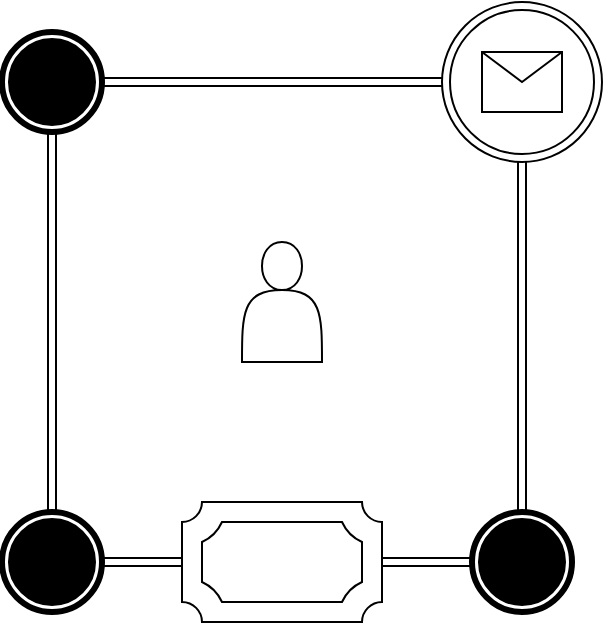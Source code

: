 <mxfile version="12.4.2" type="device" pages="1"><diagram id="oUC5sVRlhHt67cUjNg0d" name="Page-1"><mxGraphModel dx="2005" dy="641" grid="1" gridSize="10" guides="1" tooltips="1" connect="1" arrows="1" fold="1" page="1" pageScale="1" pageWidth="827" pageHeight="1169" math="0" shadow="0"><root><mxCell id="0"/><mxCell id="1" parent="0"/><mxCell id="9DXYcmGcPhUHA9p1SaTc-93" value="" style="shape=mxgraph.bpmn.shape;html=1;verticalLabelPosition=bottom;labelBackgroundColor=#ffffff;verticalAlign=top;align=center;perimeter=ellipsePerimeter;outlineConnect=0;outline=end;symbol=terminate;" vertex="1" parent="1"><mxGeometry x="-325" y="675" width="50" height="50" as="geometry"/></mxCell><mxCell id="9DXYcmGcPhUHA9p1SaTc-94" value="" style="shape=mxgraph.bpmn.shape;html=1;verticalLabelPosition=bottom;labelBackgroundColor=#ffffff;verticalAlign=top;align=center;perimeter=ellipsePerimeter;outlineConnect=0;outline=end;symbol=terminate;" vertex="1" parent="1"><mxGeometry x="-560" y="675" width="50" height="50" as="geometry"/></mxCell><mxCell id="9DXYcmGcPhUHA9p1SaTc-95" value="" style="verticalLabelPosition=bottom;verticalAlign=top;html=1;shape=mxgraph.basic.plaque_frame;dx=10;" vertex="1" parent="1"><mxGeometry x="-470" y="670" width="100" height="60" as="geometry"/></mxCell><mxCell id="9DXYcmGcPhUHA9p1SaTc-96" value="" style="shape=mxgraph.bpmn.shape;html=1;verticalLabelPosition=bottom;labelBackgroundColor=#ffffff;verticalAlign=top;align=center;perimeter=ellipsePerimeter;outlineConnect=0;outline=end;symbol=terminate;" vertex="1" parent="1"><mxGeometry x="-560" y="435" width="50" height="50" as="geometry"/></mxCell><mxCell id="9DXYcmGcPhUHA9p1SaTc-97" value="" style="shape=link;html=1;entryX=0;entryY=0.5;entryDx=0;entryDy=0;entryPerimeter=0;exitX=1;exitY=0.5;exitDx=0;exitDy=0;" edge="1" parent="1" source="9DXYcmGcPhUHA9p1SaTc-94" target="9DXYcmGcPhUHA9p1SaTc-95"><mxGeometry width="50" height="50" relative="1" as="geometry"><mxPoint x="-710" y="930" as="sourcePoint"/><mxPoint x="-660" y="880" as="targetPoint"/></mxGeometry></mxCell><mxCell id="9DXYcmGcPhUHA9p1SaTc-98" value="" style="shape=link;html=1;entryX=0.5;entryY=1;entryDx=0;entryDy=0;" edge="1" parent="1" source="9DXYcmGcPhUHA9p1SaTc-94" target="9DXYcmGcPhUHA9p1SaTc-96"><mxGeometry width="50" height="50" relative="1" as="geometry"><mxPoint x="-710" y="930" as="sourcePoint"/><mxPoint x="-660" y="880" as="targetPoint"/></mxGeometry></mxCell><mxCell id="9DXYcmGcPhUHA9p1SaTc-99" value="" style="shape=link;html=1;exitX=1;exitY=0.5;exitDx=0;exitDy=0;entryX=0;entryY=0.5;entryDx=0;entryDy=0;" edge="1" parent="1" source="9DXYcmGcPhUHA9p1SaTc-96" target="9DXYcmGcPhUHA9p1SaTc-114"><mxGeometry width="50" height="50" relative="1" as="geometry"><mxPoint x="-710" y="930" as="sourcePoint"/><mxPoint x="-350" y="460" as="targetPoint"/></mxGeometry></mxCell><mxCell id="9DXYcmGcPhUHA9p1SaTc-100" value="" style="shape=link;html=1;entryX=1;entryY=0.5;entryDx=0;entryDy=0;entryPerimeter=0;exitX=0;exitY=0.5;exitDx=0;exitDy=0;" edge="1" parent="1" source="9DXYcmGcPhUHA9p1SaTc-93" target="9DXYcmGcPhUHA9p1SaTc-95"><mxGeometry width="50" height="50" relative="1" as="geometry"><mxPoint x="-710" y="930" as="sourcePoint"/><mxPoint x="-660" y="880" as="targetPoint"/></mxGeometry></mxCell><mxCell id="9DXYcmGcPhUHA9p1SaTc-101" value="" style="shape=link;html=1;entryX=0.5;entryY=0;entryDx=0;entryDy=0;exitX=0.5;exitY=1;exitDx=0;exitDy=0;" edge="1" parent="1" source="9DXYcmGcPhUHA9p1SaTc-114" target="9DXYcmGcPhUHA9p1SaTc-93"><mxGeometry width="50" height="50" relative="1" as="geometry"><mxPoint x="-300" y="510" as="sourcePoint"/><mxPoint x="-240" y="650" as="targetPoint"/></mxGeometry></mxCell><mxCell id="9DXYcmGcPhUHA9p1SaTc-102" value="" style="shape=actor;whiteSpace=wrap;html=1;" vertex="1" parent="1"><mxGeometry x="-440" y="540" width="40" height="60" as="geometry"/></mxCell><mxCell id="9DXYcmGcPhUHA9p1SaTc-114" value="" style="ellipse;shape=doubleEllipse;whiteSpace=wrap;html=1;aspect=fixed;" vertex="1" parent="1"><mxGeometry x="-340" y="420" width="80" height="80" as="geometry"/></mxCell><mxCell id="9DXYcmGcPhUHA9p1SaTc-115" value="" style="shape=message;whiteSpace=wrap;html=1;outlineConnect=0;" vertex="1" parent="1"><mxGeometry x="-320" y="445" width="40" height="30" as="geometry"/></mxCell></root></mxGraphModel></diagram></mxfile>
